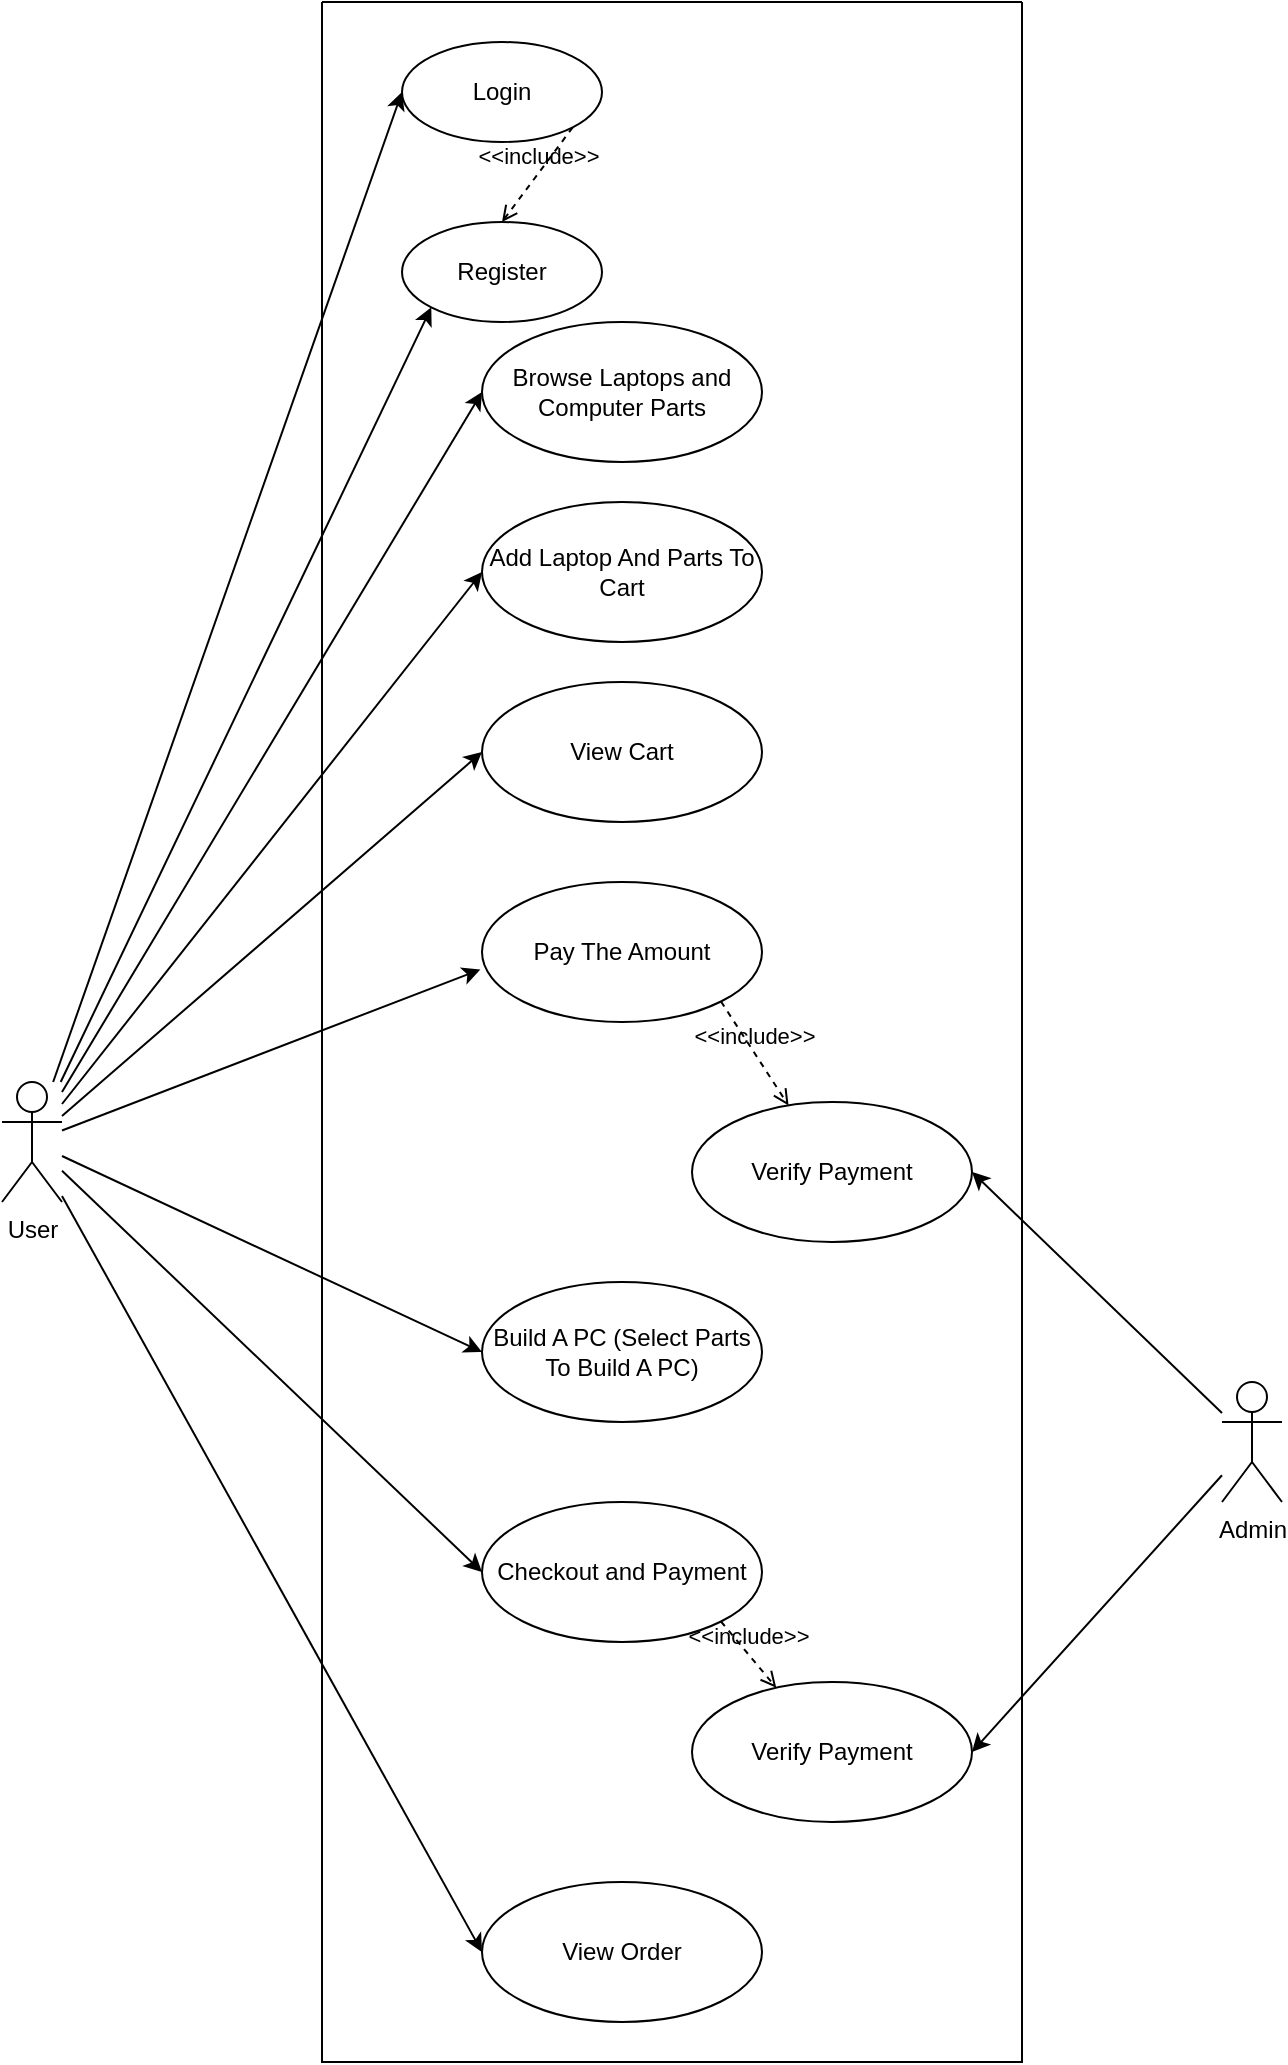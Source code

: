 <mxfile>
    <diagram id="R5AOQNsurblLk1bkEFmX" name="Page-1">
        <mxGraphModel dx="1166" dy="500" grid="1" gridSize="10" guides="1" tooltips="1" connect="1" arrows="1" fold="1" page="1" pageScale="1" pageWidth="850" pageHeight="1100" math="0" shadow="0">
            <root>
                <mxCell id="0"/>
                <mxCell id="1" parent="0"/>
                <mxCell id="3" value="" style="swimlane;startSize=0;" parent="1" vertex="1">
                    <mxGeometry x="240" y="10" width="350" height="1030" as="geometry"/>
                </mxCell>
                <mxCell id="4" value="Login" style="ellipse;whiteSpace=wrap;html=1;" parent="3" vertex="1">
                    <mxGeometry x="40" y="20" width="100" height="50" as="geometry"/>
                </mxCell>
                <mxCell id="5" value="Register" style="ellipse;whiteSpace=wrap;html=1;" parent="3" vertex="1">
                    <mxGeometry x="40" y="110" width="100" height="50" as="geometry"/>
                </mxCell>
                <mxCell id="6" value="&amp;lt;&amp;lt;include&amp;gt;&amp;gt;" style="edgeStyle=none;html=1;endArrow=open;verticalAlign=bottom;dashed=1;labelBackgroundColor=none;entryX=0.5;entryY=0;entryDx=0;entryDy=0;exitX=1;exitY=1;exitDx=0;exitDy=0;" parent="3" source="4" target="5" edge="1">
                    <mxGeometry width="160" relative="1" as="geometry">
                        <mxPoint x="160" y="50" as="sourcePoint"/>
                        <mxPoint x="320" y="50" as="targetPoint"/>
                    </mxGeometry>
                </mxCell>
                <mxCell id="7" value="Browse Laptops and Computer Parts" style="ellipse;whiteSpace=wrap;html=1;" parent="3" vertex="1">
                    <mxGeometry x="80" y="160" width="140" height="70" as="geometry"/>
                </mxCell>
                <mxCell id="8" value="Add Laptop And Parts To Cart" style="ellipse;whiteSpace=wrap;html=1;" parent="3" vertex="1">
                    <mxGeometry x="80" y="250" width="140" height="70" as="geometry"/>
                </mxCell>
                <mxCell id="9" value="View Cart" style="ellipse;whiteSpace=wrap;html=1;" parent="3" vertex="1">
                    <mxGeometry x="80" y="340" width="140" height="70" as="geometry"/>
                </mxCell>
                <mxCell id="11" value="Pay The Amount" style="ellipse;whiteSpace=wrap;html=1;" parent="3" vertex="1">
                    <mxGeometry x="80" y="440" width="140" height="70" as="geometry"/>
                </mxCell>
                <mxCell id="12" value="Verify Payment" style="ellipse;whiteSpace=wrap;html=1;" parent="3" vertex="1">
                    <mxGeometry x="185" y="550" width="140" height="70" as="geometry"/>
                </mxCell>
                <mxCell id="13" value="&amp;lt;&amp;lt;include&amp;gt;&amp;gt;" style="edgeStyle=none;html=1;endArrow=open;verticalAlign=bottom;dashed=1;labelBackgroundColor=none;exitX=1;exitY=1;exitDx=0;exitDy=0;" parent="3" source="11" target="12" edge="1">
                    <mxGeometry width="160" relative="1" as="geometry">
                        <mxPoint x="225" y="576" as="sourcePoint"/>
                        <mxPoint x="285" y="600" as="targetPoint"/>
                    </mxGeometry>
                </mxCell>
                <mxCell id="14" value="Build A PC (Select Parts To Build A PC)" style="ellipse;whiteSpace=wrap;html=1;" parent="3" vertex="1">
                    <mxGeometry x="80" y="640" width="140" height="70" as="geometry"/>
                </mxCell>
                <mxCell id="15" value="Checkout and Payment" style="ellipse;whiteSpace=wrap;html=1;" parent="3" vertex="1">
                    <mxGeometry x="80" y="750" width="140" height="70" as="geometry"/>
                </mxCell>
                <mxCell id="16" value="Verify Payment" style="ellipse;whiteSpace=wrap;html=1;" parent="3" vertex="1">
                    <mxGeometry x="185" y="840" width="140" height="70" as="geometry"/>
                </mxCell>
                <mxCell id="17" value="&amp;lt;&amp;lt;include&amp;gt;&amp;gt;" style="edgeStyle=none;html=1;endArrow=open;verticalAlign=bottom;dashed=1;labelBackgroundColor=none;exitX=1;exitY=1;exitDx=0;exitDy=0;entryX=0.301;entryY=0.041;entryDx=0;entryDy=0;entryPerimeter=0;" parent="3" source="15" target="16" edge="1">
                    <mxGeometry width="160" relative="1" as="geometry">
                        <mxPoint x="260" y="860" as="sourcePoint"/>
                        <mxPoint x="294" y="912" as="targetPoint"/>
                    </mxGeometry>
                </mxCell>
                <mxCell id="18" value="View Order" style="ellipse;whiteSpace=wrap;html=1;" parent="3" vertex="1">
                    <mxGeometry x="80" y="940" width="140" height="70" as="geometry"/>
                </mxCell>
                <mxCell id="20" style="edgeStyle=none;html=1;entryX=0;entryY=0.5;entryDx=0;entryDy=0;" parent="1" source="19" target="4" edge="1">
                    <mxGeometry relative="1" as="geometry"/>
                </mxCell>
                <mxCell id="21" style="edgeStyle=none;html=1;entryX=0;entryY=0.5;entryDx=0;entryDy=0;" parent="1" source="19" target="7" edge="1">
                    <mxGeometry relative="1" as="geometry"/>
                </mxCell>
                <mxCell id="22" style="edgeStyle=none;html=1;entryX=0;entryY=0.5;entryDx=0;entryDy=0;" parent="1" source="19" target="8" edge="1">
                    <mxGeometry relative="1" as="geometry"/>
                </mxCell>
                <mxCell id="23" style="edgeStyle=none;html=1;entryX=0;entryY=0.5;entryDx=0;entryDy=0;" parent="1" source="19" target="9" edge="1">
                    <mxGeometry relative="1" as="geometry"/>
                </mxCell>
                <mxCell id="25" style="edgeStyle=none;html=1;entryX=0;entryY=0.5;entryDx=0;entryDy=0;" parent="1" source="19" target="14" edge="1">
                    <mxGeometry relative="1" as="geometry"/>
                </mxCell>
                <mxCell id="26" style="edgeStyle=none;html=1;entryX=0;entryY=0.5;entryDx=0;entryDy=0;" parent="1" source="19" target="15" edge="1">
                    <mxGeometry relative="1" as="geometry"/>
                </mxCell>
                <mxCell id="27" style="edgeStyle=none;html=1;entryX=0;entryY=0.5;entryDx=0;entryDy=0;" parent="1" source="19" target="18" edge="1">
                    <mxGeometry relative="1" as="geometry"/>
                </mxCell>
                <mxCell id="31" style="edgeStyle=none;html=1;entryX=0;entryY=1;entryDx=0;entryDy=0;" edge="1" parent="1" source="19" target="5">
                    <mxGeometry relative="1" as="geometry"/>
                </mxCell>
                <mxCell id="19" value="User" style="shape=umlActor;html=1;verticalLabelPosition=bottom;verticalAlign=top;align=center;" parent="1" vertex="1">
                    <mxGeometry x="80" y="550" width="30" height="60" as="geometry"/>
                </mxCell>
                <mxCell id="24" style="edgeStyle=none;html=1;entryX=-0.006;entryY=0.625;entryDx=0;entryDy=0;entryPerimeter=0;" parent="1" source="19" target="11" edge="1">
                    <mxGeometry relative="1" as="geometry"/>
                </mxCell>
                <mxCell id="29" style="edgeStyle=none;html=1;entryX=1;entryY=0.5;entryDx=0;entryDy=0;" parent="1" source="28" target="12" edge="1">
                    <mxGeometry relative="1" as="geometry"/>
                </mxCell>
                <mxCell id="30" style="edgeStyle=none;html=1;entryX=1;entryY=0.5;entryDx=0;entryDy=0;" parent="1" source="28" target="16" edge="1">
                    <mxGeometry relative="1" as="geometry"/>
                </mxCell>
                <mxCell id="28" value="Admin" style="shape=umlActor;html=1;verticalLabelPosition=bottom;verticalAlign=top;align=center;" parent="1" vertex="1">
                    <mxGeometry x="690" y="700" width="30" height="60" as="geometry"/>
                </mxCell>
            </root>
        </mxGraphModel>
    </diagram>
</mxfile>